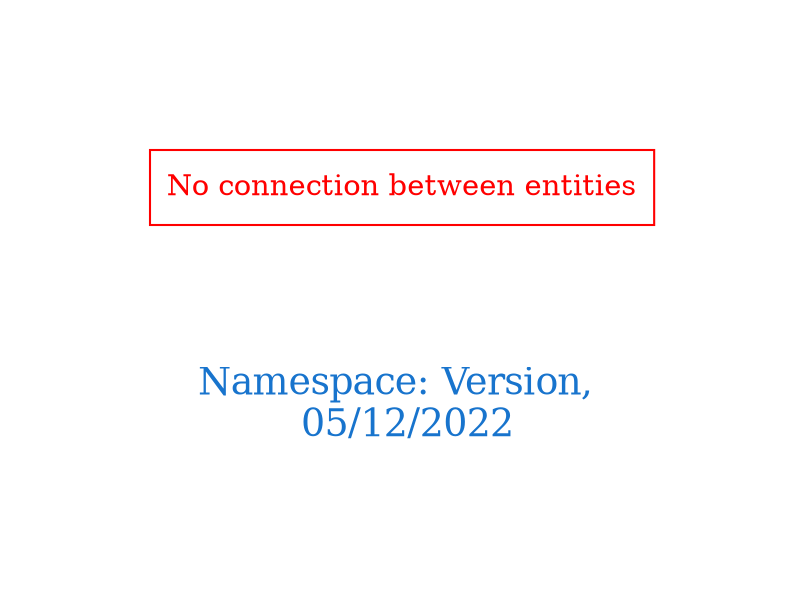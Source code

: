 digraph OGIT_ontology {
 graph [ rankdir= LR,pad=1 
fontsize = 18,
fontcolor= dodgerblue3,label = "\n\n\nNamespace: Version, \n 05/12/2022"];
node[shape=polygon];
edge [  color="gray81"];

"No connection between entities" [fontcolor = "red",color="red", shape="polygon"]
}
